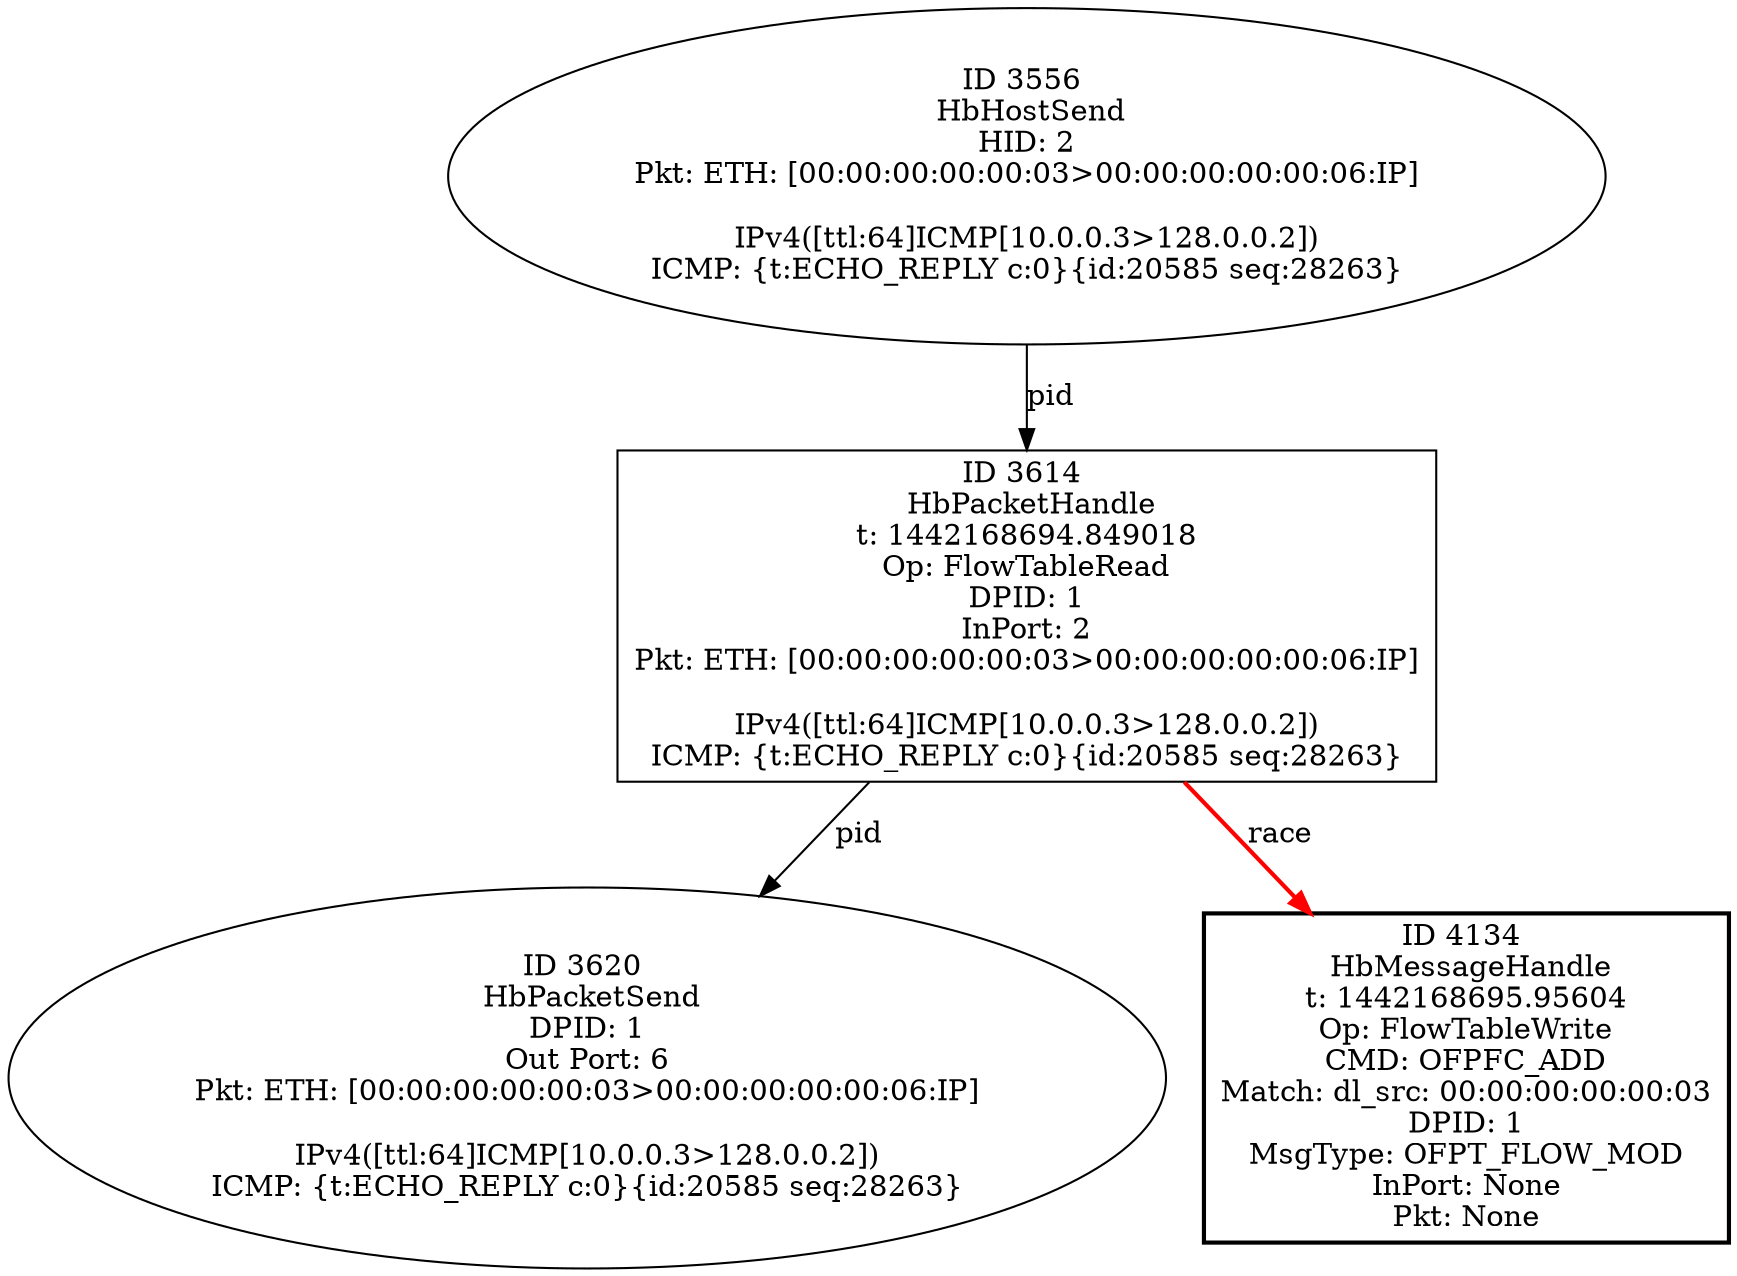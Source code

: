 strict digraph G {
3556 [shape=oval, event=<hb_events.HbHostSend object at 0x1078d0c90>, label="ID 3556 
 HbHostSend
HID: 2
Pkt: ETH: [00:00:00:00:00:03>00:00:00:00:00:06:IP]

IPv4([ttl:64]ICMP[10.0.0.3>128.0.0.2])
ICMP: {t:ECHO_REPLY c:0}{id:20585 seq:28263}"];
3620 [shape=oval, event=<hb_events.HbPacketSend object at 0x1078f8cd0>, label="ID 3620 
 HbPacketSend
DPID: 1
Out Port: 6
Pkt: ETH: [00:00:00:00:00:03>00:00:00:00:00:06:IP]

IPv4([ttl:64]ICMP[10.0.0.3>128.0.0.2])
ICMP: {t:ECHO_REPLY c:0}{id:20585 seq:28263}"];
4134 [shape=box, style=bold, event=<hb_events.HbMessageHandle object at 0x107ac0e10>, label="ID 4134 
 HbMessageHandle
t: 1442168695.95604
Op: FlowTableWrite
CMD: OFPFC_ADD
Match: dl_src: 00:00:00:00:00:03
DPID: 1
MsgType: OFPT_FLOW_MOD
InPort: None
Pkt: None"];
3614 [shape=box, event=<hb_events.HbPacketHandle object at 0x107913090>, label="ID 3614 
 HbPacketHandle
t: 1442168694.849018
Op: FlowTableRead
DPID: 1
InPort: 2
Pkt: ETH: [00:00:00:00:00:03>00:00:00:00:00:06:IP]

IPv4([ttl:64]ICMP[10.0.0.3>128.0.0.2])
ICMP: {t:ECHO_REPLY c:0}{id:20585 seq:28263}"];
3556 -> 3614  [rel=pid, label=pid];
3614 -> 3620  [rel=pid, label=pid];
3614 -> 4134  [harmful=True, color=red, style=bold, rel=race, label=race];
}
